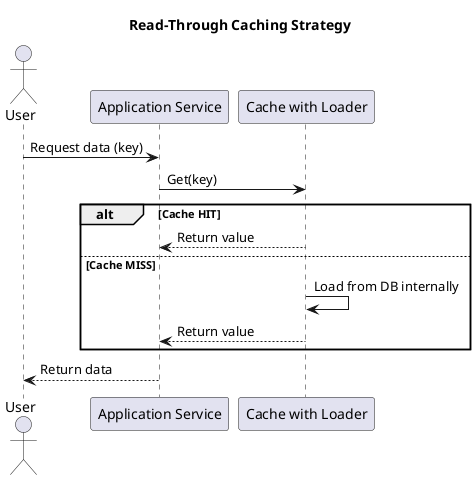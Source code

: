 @startuml
title Read-Through Caching Strategy

actor User
participant "Application Service" as App
participant "Cache with Loader" as Cache

User -> App : Request data (key)
App -> Cache : Get(key)
alt Cache HIT
    Cache --> App : Return value
else Cache MISS
    Cache -> Cache : Load from DB internally
    Cache --> App : Return value
end
App --> User : Return data

@enduml
